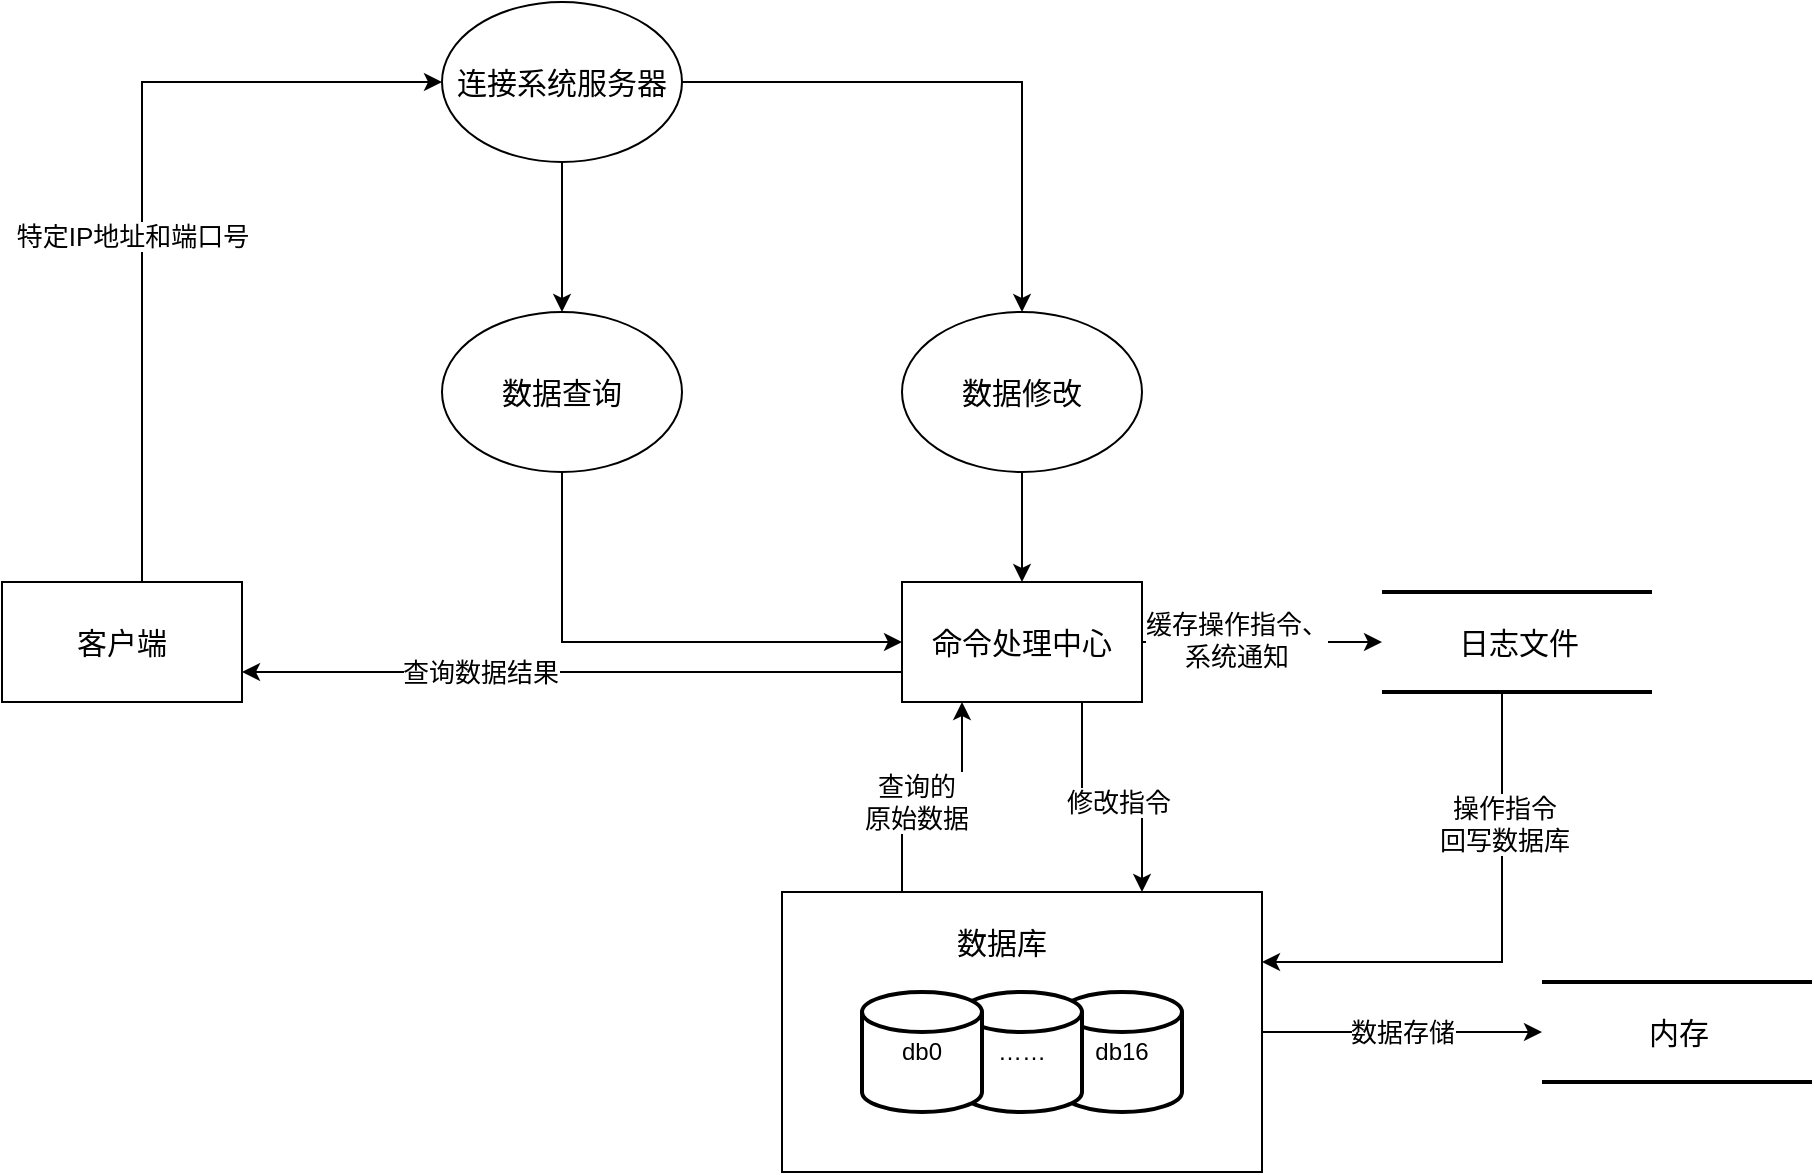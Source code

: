 <mxfile version="21.2.9" type="github">
  <diagram name="Page-1" id="5d7acffa-a066-3a61-03fe-96351882024d">
    <mxGraphModel dx="-74" dy="661" grid="0" gridSize="10" guides="1" tooltips="1" connect="1" arrows="1" fold="1" page="1" pageScale="1" pageWidth="1100" pageHeight="850" background="#ffffff" math="0" shadow="0">
      <root>
        <mxCell id="0" />
        <mxCell id="1" parent="0" />
        <mxCell id="rLSxH5eats-K3qo1r-zw-21" style="edgeStyle=orthogonalEdgeStyle;rounded=0;orthogonalLoop=1;jettySize=auto;html=1;entryX=1;entryY=0.25;entryDx=0;entryDy=0;" parent="1" source="2debaab0fafb2da2-10" target="eyH_0GT5cByD8jz88PGH-7" edge="1">
          <mxGeometry relative="1" as="geometry">
            <Array as="points">
              <mxPoint x="1920" y="612" />
            </Array>
          </mxGeometry>
        </mxCell>
        <mxCell id="rLSxH5eats-K3qo1r-zw-22" value="操作指令&lt;br style=&quot;font-size: 13px;&quot;&gt;回写数据库" style="edgeLabel;html=1;align=center;verticalAlign=middle;resizable=0;points=[];fontSize=13;" parent="rLSxH5eats-K3qo1r-zw-21" vertex="1" connectable="0">
          <mxGeometry x="-0.482" y="1" relative="1" as="geometry">
            <mxPoint as="offset" />
          </mxGeometry>
        </mxCell>
        <mxCell id="2debaab0fafb2da2-10" value="日志文件" style="html=1;rounded=0;shadow=0;comic=0;labelBackgroundColor=none;strokeWidth=2;fontFamily=Verdana;fontSize=15;align=center;shape=mxgraph.ios7ui.horLines;" parent="1" vertex="1">
          <mxGeometry x="1860" y="427" width="135" height="50" as="geometry" />
        </mxCell>
        <mxCell id="21ea969265ad0168-30" value="内存" style="html=1;rounded=0;shadow=0;comic=0;labelBackgroundColor=none;strokeWidth=2;fontFamily=Verdana;fontSize=15;align=center;shape=mxgraph.ios7ui.horLines;" parent="1" vertex="1">
          <mxGeometry x="1940" y="622" width="135" height="50" as="geometry" />
        </mxCell>
        <mxCell id="rLSxH5eats-K3qo1r-zw-4" style="edgeStyle=orthogonalEdgeStyle;rounded=0;orthogonalLoop=1;jettySize=auto;html=1;" parent="1" source="eyH_0GT5cByD8jz88PGH-1" target="rLSxH5eats-K3qo1r-zw-3" edge="1">
          <mxGeometry relative="1" as="geometry">
            <Array as="points">
              <mxPoint x="1240" y="447" />
              <mxPoint x="1240" y="172" />
            </Array>
          </mxGeometry>
        </mxCell>
        <mxCell id="rLSxH5eats-K3qo1r-zw-5" value="特定IP地址和端口号" style="edgeLabel;html=1;align=center;verticalAlign=middle;resizable=0;points=[];fontSize=13;" parent="rLSxH5eats-K3qo1r-zw-4" vertex="1" connectable="0">
          <mxGeometry x="-0.127" y="5" relative="1" as="geometry">
            <mxPoint y="1" as="offset" />
          </mxGeometry>
        </mxCell>
        <mxCell id="eyH_0GT5cByD8jz88PGH-1" value="客户端" style="rounded=0;whiteSpace=wrap;html=1;fontSize=15;" parent="1" vertex="1">
          <mxGeometry x="1170" y="422" width="120" height="60" as="geometry" />
        </mxCell>
        <mxCell id="rLSxH5eats-K3qo1r-zw-19" value="数据存储" style="edgeStyle=orthogonalEdgeStyle;rounded=0;orthogonalLoop=1;jettySize=auto;html=1;entryX=0;entryY=0.5;entryDx=0;entryDy=0;entryPerimeter=0;fontSize=13;" parent="1" source="eyH_0GT5cByD8jz88PGH-7" target="21ea969265ad0168-30" edge="1">
          <mxGeometry relative="1" as="geometry" />
        </mxCell>
        <mxCell id="rLSxH5eats-K3qo1r-zw-39" style="edgeStyle=orthogonalEdgeStyle;rounded=0;orthogonalLoop=1;jettySize=auto;html=1;exitX=0.25;exitY=0;exitDx=0;exitDy=0;entryX=0.25;entryY=1;entryDx=0;entryDy=0;" parent="1" source="eyH_0GT5cByD8jz88PGH-7" target="rLSxH5eats-K3qo1r-zw-7" edge="1">
          <mxGeometry relative="1" as="geometry" />
        </mxCell>
        <mxCell id="rLSxH5eats-K3qo1r-zw-42" value="查询的&lt;br style=&quot;font-size: 13px;&quot;&gt;原始数据" style="edgeLabel;html=1;align=center;verticalAlign=middle;resizable=0;points=[];fontSize=13;" parent="rLSxH5eats-K3qo1r-zw-39" vertex="1" connectable="0">
          <mxGeometry x="-0.139" y="-2" relative="1" as="geometry">
            <mxPoint as="offset" />
          </mxGeometry>
        </mxCell>
        <mxCell id="eyH_0GT5cByD8jz88PGH-7" value="" style="rounded=0;whiteSpace=wrap;html=1;" parent="1" vertex="1">
          <mxGeometry x="1560" y="577" width="240" height="140" as="geometry" />
        </mxCell>
        <mxCell id="eyH_0GT5cByD8jz88PGH-9" value="db16" style="strokeWidth=2;html=1;shape=mxgraph.flowchart.database;whiteSpace=wrap;" parent="1" vertex="1">
          <mxGeometry x="1700" y="627" width="60" height="60" as="geometry" />
        </mxCell>
        <mxCell id="eyH_0GT5cByD8jz88PGH-8" value="……" style="strokeWidth=2;html=1;shape=mxgraph.flowchart.database;whiteSpace=wrap;" parent="1" vertex="1">
          <mxGeometry x="1650" y="627" width="60" height="60" as="geometry" />
        </mxCell>
        <mxCell id="rLSxH5eats-K3qo1r-zw-1" value="数据库" style="text;html=1;strokeColor=none;fillColor=none;align=center;verticalAlign=middle;whiteSpace=wrap;rounded=0;fontSize=15;" parent="1" vertex="1">
          <mxGeometry x="1630" y="587" width="80" height="30" as="geometry" />
        </mxCell>
        <mxCell id="eyH_0GT5cByD8jz88PGH-6" value="db0" style="strokeWidth=2;html=1;shape=mxgraph.flowchart.database;whiteSpace=wrap;" parent="1" vertex="1">
          <mxGeometry x="1600" y="627" width="60" height="60" as="geometry" />
        </mxCell>
        <mxCell id="rLSxH5eats-K3qo1r-zw-13" style="edgeStyle=orthogonalEdgeStyle;rounded=0;orthogonalLoop=1;jettySize=auto;html=1;entryX=0.5;entryY=0;entryDx=0;entryDy=0;" parent="1" source="rLSxH5eats-K3qo1r-zw-3" target="rLSxH5eats-K3qo1r-zw-6" edge="1">
          <mxGeometry relative="1" as="geometry" />
        </mxCell>
        <mxCell id="rLSxH5eats-K3qo1r-zw-29" style="edgeStyle=orthogonalEdgeStyle;rounded=0;orthogonalLoop=1;jettySize=auto;html=1;" parent="1" source="rLSxH5eats-K3qo1r-zw-3" target="rLSxH5eats-K3qo1r-zw-28" edge="1">
          <mxGeometry relative="1" as="geometry" />
        </mxCell>
        <mxCell id="rLSxH5eats-K3qo1r-zw-3" value="连接系统服务器" style="ellipse;whiteSpace=wrap;html=1;fontSize=15;" parent="1" vertex="1">
          <mxGeometry x="1390" y="132" width="120" height="80" as="geometry" />
        </mxCell>
        <mxCell id="rLSxH5eats-K3qo1r-zw-14" style="edgeStyle=orthogonalEdgeStyle;rounded=0;orthogonalLoop=1;jettySize=auto;html=1;exitX=0.5;exitY=1;exitDx=0;exitDy=0;" parent="1" source="rLSxH5eats-K3qo1r-zw-6" target="rLSxH5eats-K3qo1r-zw-7" edge="1">
          <mxGeometry relative="1" as="geometry" />
        </mxCell>
        <mxCell id="rLSxH5eats-K3qo1r-zw-6" value="数据修改" style="ellipse;whiteSpace=wrap;html=1;fontSize=15;" parent="1" vertex="1">
          <mxGeometry x="1620" y="287" width="120" height="80" as="geometry" />
        </mxCell>
        <mxCell id="rLSxH5eats-K3qo1r-zw-10" style="edgeStyle=orthogonalEdgeStyle;rounded=0;orthogonalLoop=1;jettySize=auto;html=1;entryX=0;entryY=0.5;entryDx=0;entryDy=0;entryPerimeter=0;" parent="1" source="rLSxH5eats-K3qo1r-zw-7" target="2debaab0fafb2da2-10" edge="1">
          <mxGeometry relative="1" as="geometry" />
        </mxCell>
        <mxCell id="rLSxH5eats-K3qo1r-zw-11" value="缓存操作指令、&lt;br style=&quot;font-size: 13px;&quot;&gt;系统通知" style="edgeLabel;html=1;align=center;verticalAlign=middle;resizable=0;points=[];fontSize=13;" parent="rLSxH5eats-K3qo1r-zw-10" vertex="1" connectable="0">
          <mxGeometry x="-0.217" y="2" relative="1" as="geometry">
            <mxPoint y="1" as="offset" />
          </mxGeometry>
        </mxCell>
        <mxCell id="rLSxH5eats-K3qo1r-zw-34" style="edgeStyle=orthogonalEdgeStyle;rounded=0;orthogonalLoop=1;jettySize=auto;html=1;exitX=0;exitY=0.75;exitDx=0;exitDy=0;entryX=1;entryY=0.75;entryDx=0;entryDy=0;" parent="1" source="rLSxH5eats-K3qo1r-zw-7" target="eyH_0GT5cByD8jz88PGH-1" edge="1">
          <mxGeometry relative="1" as="geometry" />
        </mxCell>
        <mxCell id="rLSxH5eats-K3qo1r-zw-38" value="查询数据结果" style="edgeLabel;html=1;align=center;verticalAlign=middle;resizable=0;points=[];fontSize=13;" parent="rLSxH5eats-K3qo1r-zw-34" vertex="1" connectable="0">
          <mxGeometry x="0.282" relative="1" as="geometry">
            <mxPoint as="offset" />
          </mxGeometry>
        </mxCell>
        <mxCell id="rLSxH5eats-K3qo1r-zw-40" style="edgeStyle=orthogonalEdgeStyle;rounded=0;orthogonalLoop=1;jettySize=auto;html=1;exitX=0.75;exitY=1;exitDx=0;exitDy=0;entryX=0.75;entryY=0;entryDx=0;entryDy=0;" parent="1" source="rLSxH5eats-K3qo1r-zw-7" target="eyH_0GT5cByD8jz88PGH-7" edge="1">
          <mxGeometry relative="1" as="geometry" />
        </mxCell>
        <mxCell id="rLSxH5eats-K3qo1r-zw-41" value="修改指令" style="edgeLabel;html=1;align=center;verticalAlign=middle;resizable=0;points=[];fontSize=13;" parent="rLSxH5eats-K3qo1r-zw-40" vertex="1" connectable="0">
          <mxGeometry x="0.037" y="-2" relative="1" as="geometry">
            <mxPoint as="offset" />
          </mxGeometry>
        </mxCell>
        <mxCell id="rLSxH5eats-K3qo1r-zw-7" value="命令处理中心" style="rounded=0;whiteSpace=wrap;html=1;fontSize=15;" parent="1" vertex="1">
          <mxGeometry x="1620" y="422" width="120" height="60" as="geometry" />
        </mxCell>
        <mxCell id="rLSxH5eats-K3qo1r-zw-30" style="edgeStyle=orthogonalEdgeStyle;rounded=0;orthogonalLoop=1;jettySize=auto;html=1;entryX=0;entryY=0.5;entryDx=0;entryDy=0;" parent="1" source="rLSxH5eats-K3qo1r-zw-28" target="rLSxH5eats-K3qo1r-zw-7" edge="1">
          <mxGeometry relative="1" as="geometry">
            <Array as="points">
              <mxPoint x="1450" y="452" />
            </Array>
          </mxGeometry>
        </mxCell>
        <mxCell id="rLSxH5eats-K3qo1r-zw-28" value="数据查询" style="ellipse;whiteSpace=wrap;html=1;fontSize=15;" parent="1" vertex="1">
          <mxGeometry x="1390" y="287" width="120" height="80" as="geometry" />
        </mxCell>
      </root>
    </mxGraphModel>
  </diagram>
</mxfile>
